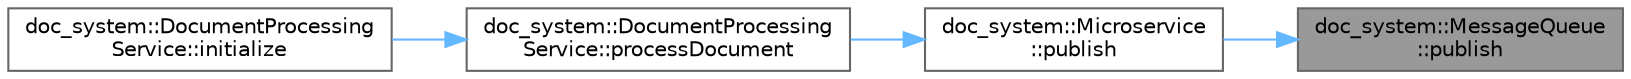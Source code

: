 digraph "doc_system::MessageQueue::publish"
{
 // INTERACTIVE_SVG=YES
 // LATEX_PDF_SIZE
  bgcolor="transparent";
  edge [fontname=Helvetica,fontsize=10,labelfontname=Helvetica,labelfontsize=10];
  node [fontname=Helvetica,fontsize=10,shape=box,height=0.2,width=0.4];
  rankdir="RL";
  Node1 [id="Node000001",label="doc_system::MessageQueue\l::publish",height=0.2,width=0.4,color="gray40", fillcolor="grey60", style="filled", fontcolor="black",tooltip=" "];
  Node1 -> Node2 [id="edge1_Node000001_Node000002",dir="back",color="steelblue1",style="solid",tooltip=" "];
  Node2 [id="Node000002",label="doc_system::Microservice\l::publish",height=0.2,width=0.4,color="grey40", fillcolor="white", style="filled",URL="$classdoc__system_1_1_microservice.html#ab658e959bd07346f505c968dc54327cc",tooltip=" "];
  Node2 -> Node3 [id="edge2_Node000002_Node000003",dir="back",color="steelblue1",style="solid",tooltip=" "];
  Node3 [id="Node000003",label="doc_system::DocumentProcessing\lService::processDocument",height=0.2,width=0.4,color="grey40", fillcolor="white", style="filled",URL="$classdoc__system_1_1_document_processing_service.html#a2a1188e18151c9d56bbe4af7f30dca50",tooltip=" "];
  Node3 -> Node4 [id="edge3_Node000003_Node000004",dir="back",color="steelblue1",style="solid",tooltip=" "];
  Node4 [id="Node000004",label="doc_system::DocumentProcessing\lService::initialize",height=0.2,width=0.4,color="grey40", fillcolor="white", style="filled",URL="$classdoc__system_1_1_document_processing_service.html#aadfeca935da36e00ab4362b55facc4e4",tooltip=" "];
}
